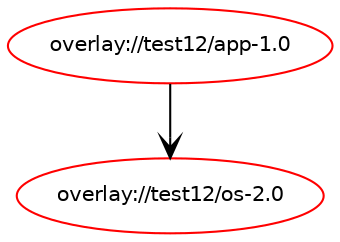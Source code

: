 digraph prolog {

newrank=true;
concentrate=true;
compound=true;
graph [rankdir=TD];#, ranksep=2.5, nodesep=0.2];
edge  [arrowhead=vee];
node  [fontname=Helvetica,fontsize=10];

"overlay://test12/app-1.0" [color=red, href="../test12/app-1.0-depend.svg"];
"overlay://test12/app-1.0" -> "overlay://test12/os-2.0"
"overlay://test12/os-2.0" [color=red, href="../test12/os-2.0-depend.svg"];
}

